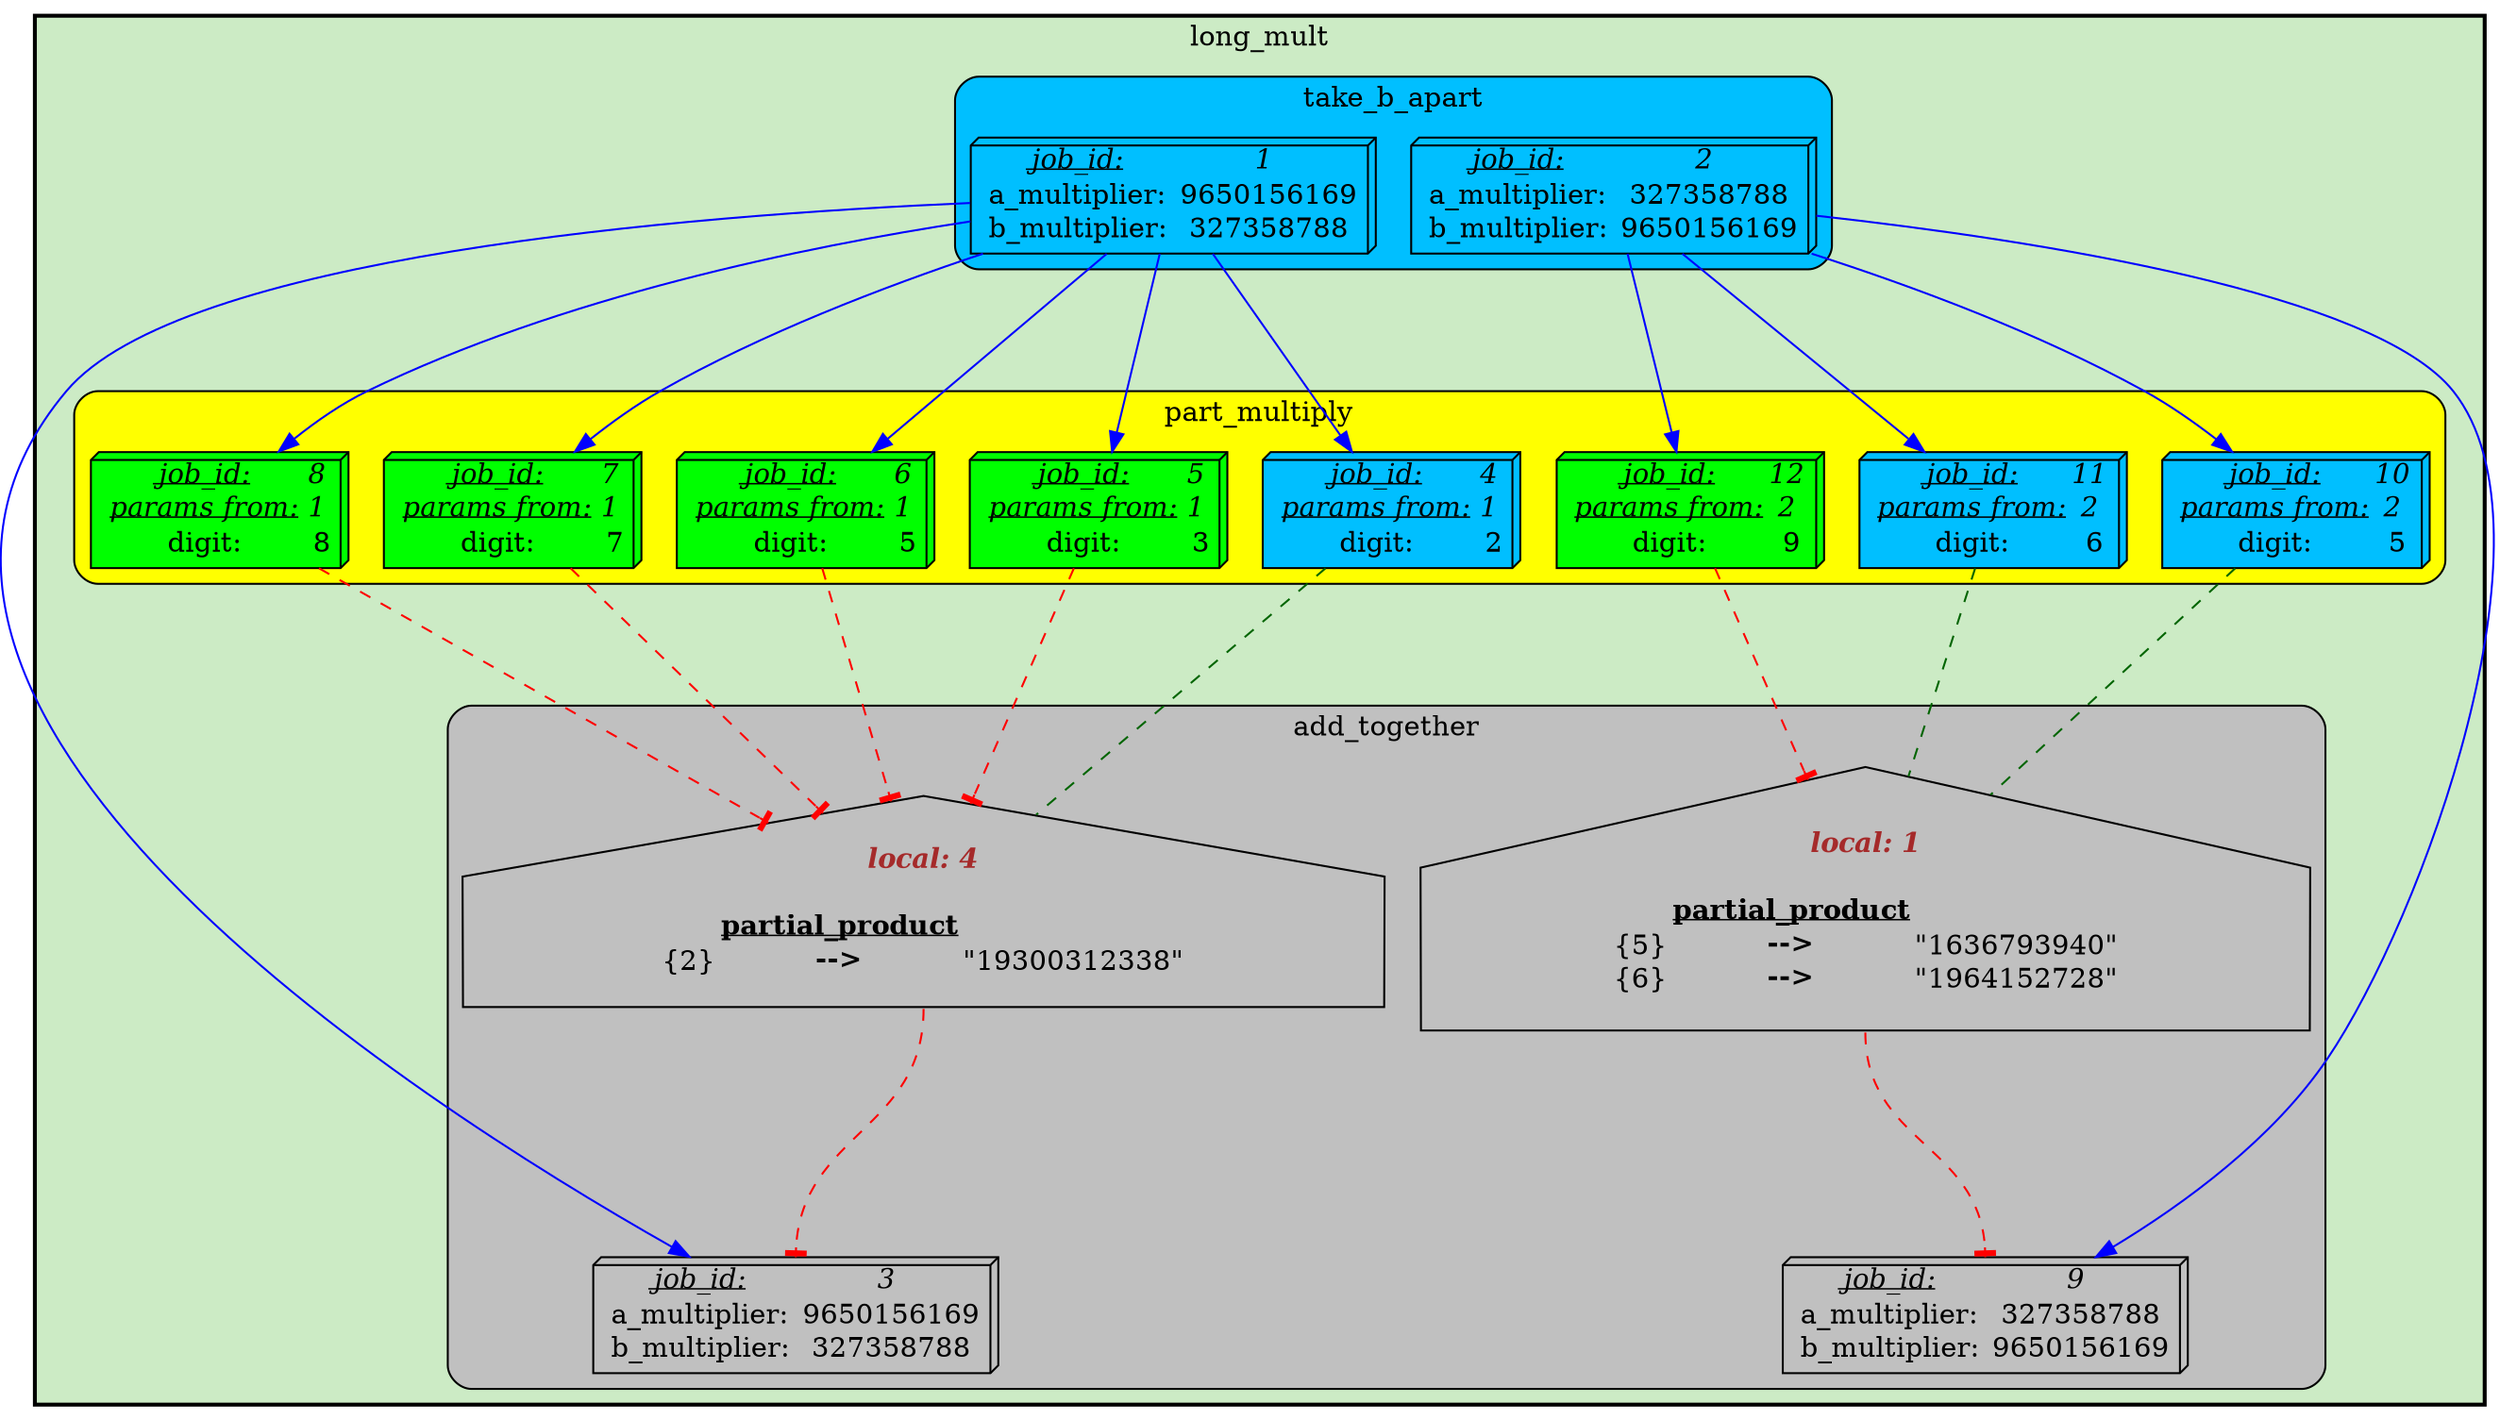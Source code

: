 digraph test {
	ratio="compress"; name = "JobDependencyGraph"; pad = "0"; ranksep = "1.4"; remincross = "true";
	job_10__long_mult [fillcolor="DeepSkyBlue", label=<<table border="0" cellborder="0" cellspacing="0" cellpadding="1"><tr><td><u><i>job_id:</i></u></td><td><i>10</i></td></tr><tr><td><u><i>params from:</i></u></td><td><i>2</i></td></tr><tr><td>digit:</td><td> 5</td></tr></table>>, shape="box3d", style="filled"];
	job_11__long_mult [fillcolor="DeepSkyBlue", label=<<table border="0" cellborder="0" cellspacing="0" cellpadding="1"><tr><td><u><i>job_id:</i></u></td><td><i>11</i></td></tr><tr><td><u><i>params from:</i></u></td><td><i>2</i></td></tr><tr><td>digit:</td><td> 6</td></tr></table>>, shape="box3d", style="filled"];
	job_12__long_mult [fillcolor="green", label=<<table border="0" cellborder="0" cellspacing="0" cellpadding="1"><tr><td><u><i>job_id:</i></u></td><td><i>12</i></td></tr><tr><td><u><i>params from:</i></u></td><td><i>2</i></td></tr><tr><td>digit:</td><td> 9</td></tr></table>>, shape="box3d", style="filled"];
	job_1__long_mult [fillcolor="DeepSkyBlue", label=<<table border="0" cellborder="0" cellspacing="0" cellpadding="1"><tr><td><u><i>job_id:</i></u></td><td><i>1</i></td></tr><tr><td>a_multiplier:</td><td> 9650156169</td></tr><tr><td>b_multiplier:</td><td> 327358788</td></tr></table>>, shape="box3d", style="filled"];
	job_2__long_mult [fillcolor="DeepSkyBlue", label=<<table border="0" cellborder="0" cellspacing="0" cellpadding="1"><tr><td><u><i>job_id:</i></u></td><td><i>2</i></td></tr><tr><td>a_multiplier:</td><td> 327358788</td></tr><tr><td>b_multiplier:</td><td> 9650156169</td></tr></table>>, shape="box3d", style="filled"];
	job_3__long_mult [fillcolor="grey", label=<<table border="0" cellborder="0" cellspacing="0" cellpadding="1"><tr><td><u><i>job_id:</i></u></td><td><i>3</i></td></tr><tr><td>a_multiplier:</td><td> 9650156169</td></tr><tr><td>b_multiplier:</td><td> 327358788</td></tr></table>>, shape="box3d", style="filled"];
	job_4__long_mult [fillcolor="DeepSkyBlue", label=<<table border="0" cellborder="0" cellspacing="0" cellpadding="1"><tr><td><u><i>job_id:</i></u></td><td><i>4</i></td></tr><tr><td><u><i>params from:</i></u></td><td><i>1</i></td></tr><tr><td>digit:</td><td> 2</td></tr></table>>, shape="box3d", style="filled"];
	job_5__long_mult [fillcolor="green", label=<<table border="0" cellborder="0" cellspacing="0" cellpadding="1"><tr><td><u><i>job_id:</i></u></td><td><i>5</i></td></tr><tr><td><u><i>params from:</i></u></td><td><i>1</i></td></tr><tr><td>digit:</td><td> 3</td></tr></table>>, shape="box3d", style="filled"];
	job_6__long_mult [fillcolor="green", label=<<table border="0" cellborder="0" cellspacing="0" cellpadding="1"><tr><td><u><i>job_id:</i></u></td><td><i>6</i></td></tr><tr><td><u><i>params from:</i></u></td><td><i>1</i></td></tr><tr><td>digit:</td><td> 5</td></tr></table>>, shape="box3d", style="filled"];
	job_7__long_mult [fillcolor="green", label=<<table border="0" cellborder="0" cellspacing="0" cellpadding="1"><tr><td><u><i>job_id:</i></u></td><td><i>7</i></td></tr><tr><td><u><i>params from:</i></u></td><td><i>1</i></td></tr><tr><td>digit:</td><td> 7</td></tr></table>>, shape="box3d", style="filled"];
	job_8__long_mult [fillcolor="green", label=<<table border="0" cellborder="0" cellspacing="0" cellpadding="1"><tr><td><u><i>job_id:</i></u></td><td><i>8</i></td></tr><tr><td><u><i>params from:</i></u></td><td><i>1</i></td></tr><tr><td>digit:</td><td> 8</td></tr></table>>, shape="box3d", style="filled"];
	job_9__long_mult [fillcolor="grey", label=<<table border="0" cellborder="0" cellspacing="0" cellpadding="1"><tr><td><u><i>job_id:</i></u></td><td><i>9</i></td></tr><tr><td>a_multiplier:</td><td> 327358788</td></tr><tr><td>b_multiplier:</td><td> 9650156169</td></tr></table>>, shape="box3d", style="filled"];
	semaphore_1__long_mult [fillcolor="grey", label=<<table border="0" cellborder="0" cellspacing="0" cellpadding="1"><tr><td colspan="3"><font color="brown"><b><i>local: 4</i></b></font></td></tr><tr><td colspan="3">&nbsp;</td></tr><tr><td></td><td><b><u>partial_product</u></b></td><td></td></tr><tr><td port="semaphore_1__long_mult_partial_product_4">{2}</td><td>&nbsp;<b>--&gt;</b>&nbsp;</td><td>&quot;19300312338&quot;</td></tr></table>>, margin="0,0", shape="house", style="filled"];
	semaphore_2__long_mult [fillcolor="grey", label=<<table border="0" cellborder="0" cellspacing="0" cellpadding="1"><tr><td colspan="3"><font color="brown"><b><i>local: 1</i></b></font></td></tr><tr><td colspan="3">&nbsp;</td></tr><tr><td></td><td><b><u>partial_product</u></b></td><td></td></tr><tr><td port="semaphore_2__long_mult_partial_product_10">{5}</td><td>&nbsp;<b>--&gt;</b>&nbsp;</td><td>&quot;1636793940&quot;</td></tr><tr><td port="semaphore_2__long_mult_partial_product_11">{6}</td><td>&nbsp;<b>--&gt;</b>&nbsp;</td><td>&quot;1964152728&quot;</td></tr></table>>, margin="0,0", shape="house", style="filled"];
	job_10__long_mult -> semaphore_2__long_mult [arrowhead="none", color="darkgreen", style="dashed"];
	job_11__long_mult -> semaphore_2__long_mult [arrowhead="none", color="darkgreen", style="dashed"];
	job_12__long_mult -> semaphore_2__long_mult [arrowhead="tee", color="red", style="dashed"];
	job_1__long_mult -> job_3__long_mult [color="blue"];
	job_1__long_mult -> job_4__long_mult [color="blue"];
	job_1__long_mult -> job_5__long_mult [color="blue"];
	job_1__long_mult -> job_6__long_mult [color="blue"];
	job_1__long_mult -> job_7__long_mult [color="blue"];
	job_1__long_mult -> job_8__long_mult [color="blue"];
	job_2__long_mult -> job_10__long_mult [color="blue"];
	job_2__long_mult -> job_11__long_mult [color="blue"];
	job_2__long_mult -> job_12__long_mult [color="blue"];
	job_2__long_mult -> job_9__long_mult [color="blue"];
	job_4__long_mult -> semaphore_1__long_mult [arrowhead="none", color="darkgreen", style="dashed"];
	job_5__long_mult -> semaphore_1__long_mult [arrowhead="tee", color="red", style="dashed"];
	job_6__long_mult -> semaphore_1__long_mult [arrowhead="tee", color="red", style="dashed"];
	job_7__long_mult -> semaphore_1__long_mult [arrowhead="tee", color="red", style="dashed"];
	job_8__long_mult -> semaphore_1__long_mult [arrowhead="tee", color="red", style="dashed"];
	semaphore_1__long_mult -> job_3__long_mult [arrowhead="tee", color="red", headport="n", style="dashed", tailport="s"];
	semaphore_2__long_mult -> job_9__long_mult [arrowhead="tee", color="red", headport="n", style="dashed", tailport="s"];

subgraph cluster_long_mult {
	label="long_mult";
	style="bold,filled";
	colorscheme="pastel19";
	fillcolor="3";
	color="";
	subgraph cluster_add_together {
		label="add_together";
		style="rounded,filled";
		colorscheme="X11";
		fillcolor="grey";
		color="";
		job_3__long_mult;
		job_9__long_mult;
		semaphore_1__long_mult;
		semaphore_2__long_mult;
	}
	subgraph cluster_part_multiply {
		label="part_multiply";
		style="rounded,filled";
		colorscheme="X11";
		fillcolor="yellow";
		color="";
		job_10__long_mult;
		job_11__long_mult;
		job_12__long_mult;
		job_4__long_mult;
		job_5__long_mult;
		job_6__long_mult;
		job_7__long_mult;
		job_8__long_mult;
	}
	subgraph cluster_take_b_apart {
		label="take_b_apart";
		style="rounded,filled";
		colorscheme="X11";
		fillcolor="DeepSkyBlue";
		color="";
		job_1__long_mult;
		job_2__long_mult;
	}
}
}

